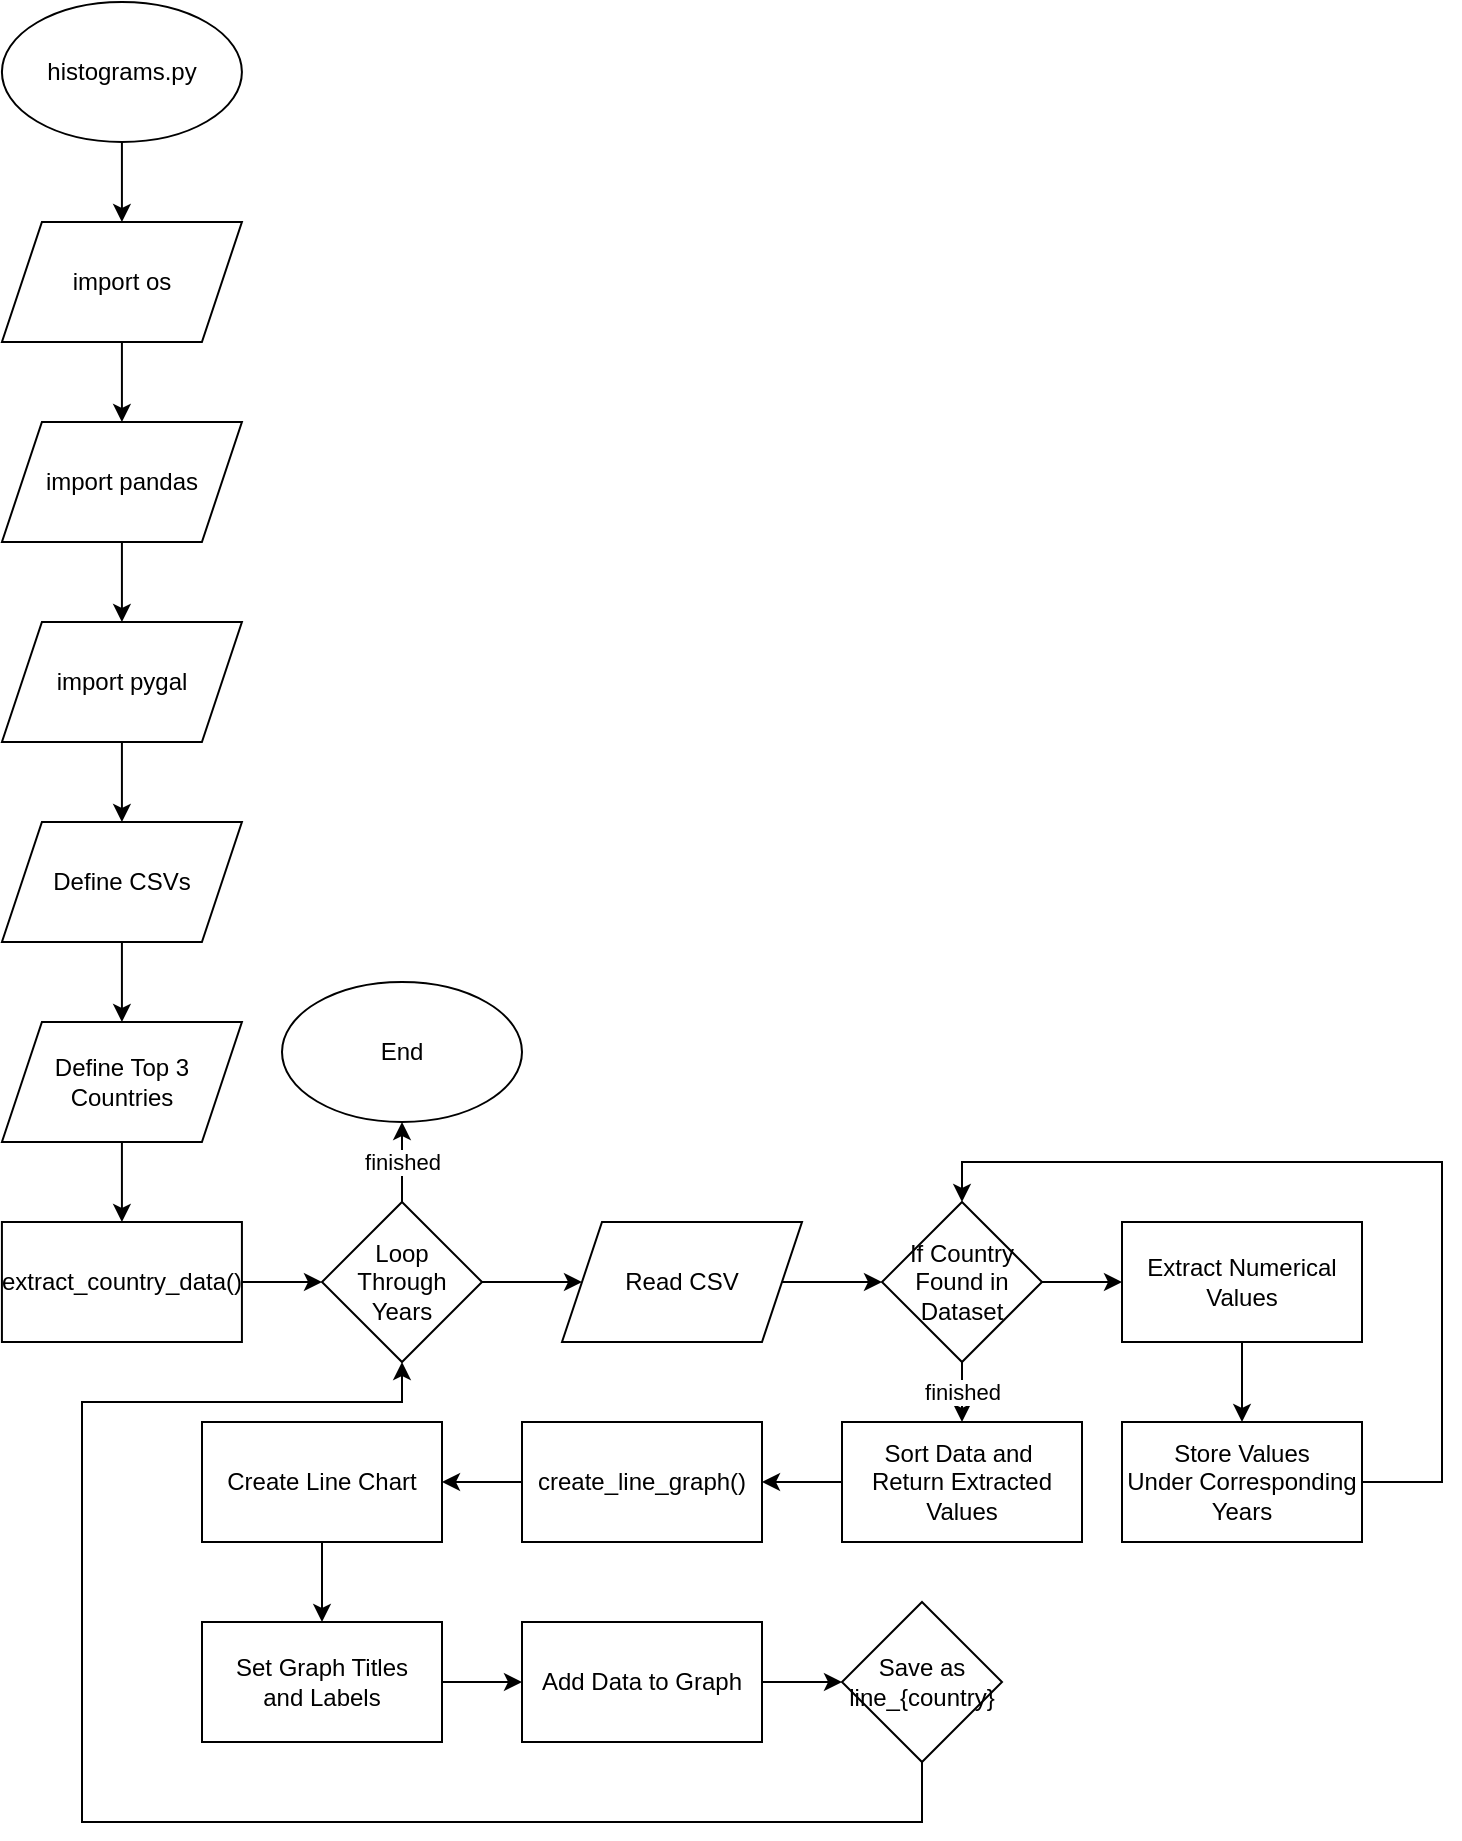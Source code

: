<mxfile version="26.1.0">
  <diagram id="C5RBs43oDa-KdzZeNtuy" name="Page-1">
    <mxGraphModel dx="2333" dy="1238" grid="1" gridSize="10" guides="1" tooltips="1" connect="1" arrows="1" fold="1" page="1" pageScale="1" pageWidth="827" pageHeight="1169" math="0" shadow="0">
      <root>
        <mxCell id="WIyWlLk6GJQsqaUBKTNV-0" />
        <mxCell id="WIyWlLk6GJQsqaUBKTNV-1" parent="WIyWlLk6GJQsqaUBKTNV-0" />
        <mxCell id="iXmqzpFQKqinNQqxrl1--34" style="edgeStyle=orthogonalEdgeStyle;rounded=0;orthogonalLoop=1;jettySize=auto;html=1;" parent="WIyWlLk6GJQsqaUBKTNV-1" source="iXmqzpFQKqinNQqxrl1--1" target="iXmqzpFQKqinNQqxrl1--32" edge="1">
          <mxGeometry relative="1" as="geometry" />
        </mxCell>
        <mxCell id="iXmqzpFQKqinNQqxrl1--1" value="&lt;p&gt;histograms.py&lt;/p&gt;" style="ellipse;whiteSpace=wrap;html=1;" parent="WIyWlLk6GJQsqaUBKTNV-1" vertex="1">
          <mxGeometry x="39.96" y="10" width="120" height="70" as="geometry" />
        </mxCell>
        <mxCell id="iXmqzpFQKqinNQqxrl1--26" style="edgeStyle=orthogonalEdgeStyle;rounded=0;orthogonalLoop=1;jettySize=auto;html=1;entryX=0.5;entryY=0;entryDx=0;entryDy=0;" parent="WIyWlLk6GJQsqaUBKTNV-1" source="iXmqzpFQKqinNQqxrl1--2" target="iXmqzpFQKqinNQqxrl1--25" edge="1">
          <mxGeometry relative="1" as="geometry" />
        </mxCell>
        <mxCell id="iXmqzpFQKqinNQqxrl1--2" value="import pandas" style="shape=parallelogram;perimeter=parallelogramPerimeter;whiteSpace=wrap;html=1;fixedSize=1;" parent="WIyWlLk6GJQsqaUBKTNV-1" vertex="1">
          <mxGeometry x="39.96" y="220" width="120" height="60" as="geometry" />
        </mxCell>
        <mxCell id="ebi25rhOZYfi02CDMm35-1" style="edgeStyle=orthogonalEdgeStyle;rounded=0;orthogonalLoop=1;jettySize=auto;html=1;entryX=0.5;entryY=0;entryDx=0;entryDy=0;" parent="WIyWlLk6GJQsqaUBKTNV-1" source="iXmqzpFQKqinNQqxrl1--25" target="ebi25rhOZYfi02CDMm35-0" edge="1">
          <mxGeometry relative="1" as="geometry" />
        </mxCell>
        <mxCell id="iXmqzpFQKqinNQqxrl1--25" value="import pygal" style="shape=parallelogram;perimeter=parallelogramPerimeter;whiteSpace=wrap;html=1;fixedSize=1;" parent="WIyWlLk6GJQsqaUBKTNV-1" vertex="1">
          <mxGeometry x="39.96" y="320" width="120" height="60" as="geometry" />
        </mxCell>
        <mxCell id="iXmqzpFQKqinNQqxrl1--33" style="edgeStyle=orthogonalEdgeStyle;rounded=0;orthogonalLoop=1;jettySize=auto;html=1;entryX=0.5;entryY=0;entryDx=0;entryDy=0;" parent="WIyWlLk6GJQsqaUBKTNV-1" source="iXmqzpFQKqinNQqxrl1--32" target="iXmqzpFQKqinNQqxrl1--2" edge="1">
          <mxGeometry relative="1" as="geometry" />
        </mxCell>
        <mxCell id="iXmqzpFQKqinNQqxrl1--32" value="&lt;font face=&quot;Helvetica&quot;&gt;import os&lt;/font&gt;" style="shape=parallelogram;perimeter=parallelogramPerimeter;whiteSpace=wrap;html=1;fixedSize=1;" parent="WIyWlLk6GJQsqaUBKTNV-1" vertex="1">
          <mxGeometry x="39.96" y="120" width="120" height="60" as="geometry" />
        </mxCell>
        <mxCell id="mG5YyNLUCqAut8_NGiAm-1" value="" style="edgeStyle=orthogonalEdgeStyle;rounded=0;orthogonalLoop=1;jettySize=auto;html=1;" parent="WIyWlLk6GJQsqaUBKTNV-1" source="ebi25rhOZYfi02CDMm35-0" target="mG5YyNLUCqAut8_NGiAm-0" edge="1">
          <mxGeometry relative="1" as="geometry" />
        </mxCell>
        <mxCell id="ebi25rhOZYfi02CDMm35-0" value="Define CSVs" style="shape=parallelogram;perimeter=parallelogramPerimeter;whiteSpace=wrap;html=1;fixedSize=1;" parent="WIyWlLk6GJQsqaUBKTNV-1" vertex="1">
          <mxGeometry x="39.96" y="420" width="120" height="60" as="geometry" />
        </mxCell>
        <mxCell id="mG5YyNLUCqAut8_NGiAm-7" value="" style="edgeStyle=orthogonalEdgeStyle;rounded=0;orthogonalLoop=1;jettySize=auto;html=1;" parent="WIyWlLk6GJQsqaUBKTNV-1" source="ebi25rhOZYfi02CDMm35-2" target="mG5YyNLUCqAut8_NGiAm-6" edge="1">
          <mxGeometry relative="1" as="geometry" />
        </mxCell>
        <mxCell id="mG5YyNLUCqAut8_NGiAm-27" value="finished" style="edgeStyle=orthogonalEdgeStyle;rounded=0;orthogonalLoop=1;jettySize=auto;html=1;" parent="WIyWlLk6GJQsqaUBKTNV-1" source="ebi25rhOZYfi02CDMm35-2" target="mG5YyNLUCqAut8_NGiAm-26" edge="1">
          <mxGeometry relative="1" as="geometry" />
        </mxCell>
        <mxCell id="ebi25rhOZYfi02CDMm35-2" value="Loop&lt;div&gt;Through&lt;br&gt;Years&lt;/div&gt;" style="rhombus;whiteSpace=wrap;html=1;" parent="WIyWlLk6GJQsqaUBKTNV-1" vertex="1">
          <mxGeometry x="200" y="610" width="80" height="80" as="geometry" />
        </mxCell>
        <mxCell id="mG5YyNLUCqAut8_NGiAm-3" value="" style="edgeStyle=orthogonalEdgeStyle;rounded=0;orthogonalLoop=1;jettySize=auto;html=1;" parent="WIyWlLk6GJQsqaUBKTNV-1" source="mG5YyNLUCqAut8_NGiAm-0" target="mG5YyNLUCqAut8_NGiAm-2" edge="1">
          <mxGeometry relative="1" as="geometry" />
        </mxCell>
        <mxCell id="mG5YyNLUCqAut8_NGiAm-0" value="Define Top 3&lt;div&gt;Countries&lt;/div&gt;" style="shape=parallelogram;perimeter=parallelogramPerimeter;whiteSpace=wrap;html=1;fixedSize=1;" parent="WIyWlLk6GJQsqaUBKTNV-1" vertex="1">
          <mxGeometry x="39.96" y="520" width="120" height="60" as="geometry" />
        </mxCell>
        <mxCell id="mG5YyNLUCqAut8_NGiAm-4" style="edgeStyle=orthogonalEdgeStyle;rounded=0;orthogonalLoop=1;jettySize=auto;html=1;" parent="WIyWlLk6GJQsqaUBKTNV-1" source="mG5YyNLUCqAut8_NGiAm-2" target="ebi25rhOZYfi02CDMm35-2" edge="1">
          <mxGeometry relative="1" as="geometry" />
        </mxCell>
        <mxCell id="mG5YyNLUCqAut8_NGiAm-2" value="extract_country_data()" style="rounded=0;whiteSpace=wrap;html=1;" parent="WIyWlLk6GJQsqaUBKTNV-1" vertex="1">
          <mxGeometry x="39.96" y="620" width="120" height="60" as="geometry" />
        </mxCell>
        <mxCell id="mG5YyNLUCqAut8_NGiAm-9" value="" style="edgeStyle=orthogonalEdgeStyle;rounded=0;orthogonalLoop=1;jettySize=auto;html=1;" parent="WIyWlLk6GJQsqaUBKTNV-1" source="mG5YyNLUCqAut8_NGiAm-6" target="mG5YyNLUCqAut8_NGiAm-8" edge="1">
          <mxGeometry relative="1" as="geometry" />
        </mxCell>
        <mxCell id="mG5YyNLUCqAut8_NGiAm-6" value="Read CSV" style="shape=parallelogram;perimeter=parallelogramPerimeter;whiteSpace=wrap;html=1;fixedSize=1;" parent="WIyWlLk6GJQsqaUBKTNV-1" vertex="1">
          <mxGeometry x="320" y="620" width="120" height="60" as="geometry" />
        </mxCell>
        <mxCell id="mG5YyNLUCqAut8_NGiAm-11" value="" style="edgeStyle=orthogonalEdgeStyle;rounded=0;orthogonalLoop=1;jettySize=auto;html=1;" parent="WIyWlLk6GJQsqaUBKTNV-1" source="mG5YyNLUCqAut8_NGiAm-8" target="mG5YyNLUCqAut8_NGiAm-10" edge="1">
          <mxGeometry relative="1" as="geometry" />
        </mxCell>
        <mxCell id="mG5YyNLUCqAut8_NGiAm-16" value="finished" style="edgeStyle=orthogonalEdgeStyle;rounded=0;orthogonalLoop=1;jettySize=auto;html=1;" parent="WIyWlLk6GJQsqaUBKTNV-1" source="mG5YyNLUCqAut8_NGiAm-8" target="mG5YyNLUCqAut8_NGiAm-15" edge="1">
          <mxGeometry relative="1" as="geometry" />
        </mxCell>
        <mxCell id="mG5YyNLUCqAut8_NGiAm-8" value="If&amp;nbsp;&lt;span style=&quot;background-color: transparent; color: light-dark(rgb(0, 0, 0), rgb(255, 255, 255));&quot;&gt;Country&lt;/span&gt;&lt;div&gt;Found in&lt;/div&gt;&lt;div&gt;Dataset&lt;/div&gt;" style="rhombus;whiteSpace=wrap;html=1;" parent="WIyWlLk6GJQsqaUBKTNV-1" vertex="1">
          <mxGeometry x="480" y="610" width="80" height="80" as="geometry" />
        </mxCell>
        <mxCell id="mG5YyNLUCqAut8_NGiAm-13" value="" style="edgeStyle=orthogonalEdgeStyle;rounded=0;orthogonalLoop=1;jettySize=auto;html=1;" parent="WIyWlLk6GJQsqaUBKTNV-1" source="mG5YyNLUCqAut8_NGiAm-10" target="mG5YyNLUCqAut8_NGiAm-12" edge="1">
          <mxGeometry relative="1" as="geometry" />
        </mxCell>
        <mxCell id="mG5YyNLUCqAut8_NGiAm-10" value="Extract Numerical&lt;div&gt;Values&lt;/div&gt;" style="rounded=0;whiteSpace=wrap;html=1;" parent="WIyWlLk6GJQsqaUBKTNV-1" vertex="1">
          <mxGeometry x="600" y="620" width="120" height="60" as="geometry" />
        </mxCell>
        <mxCell id="mG5YyNLUCqAut8_NGiAm-14" style="edgeStyle=orthogonalEdgeStyle;rounded=0;orthogonalLoop=1;jettySize=auto;html=1;entryX=0.5;entryY=0;entryDx=0;entryDy=0;" parent="WIyWlLk6GJQsqaUBKTNV-1" source="mG5YyNLUCqAut8_NGiAm-12" target="mG5YyNLUCqAut8_NGiAm-8" edge="1">
          <mxGeometry relative="1" as="geometry">
            <Array as="points">
              <mxPoint x="760" y="750" />
              <mxPoint x="760" y="590" />
              <mxPoint x="520" y="590" />
            </Array>
          </mxGeometry>
        </mxCell>
        <mxCell id="mG5YyNLUCqAut8_NGiAm-12" value="Store Values&lt;div&gt;Under Corresponding&lt;/div&gt;&lt;div&gt;Years&lt;/div&gt;" style="rounded=0;whiteSpace=wrap;html=1;" parent="WIyWlLk6GJQsqaUBKTNV-1" vertex="1">
          <mxGeometry x="600" y="720" width="120" height="60" as="geometry" />
        </mxCell>
        <mxCell id="mG5YyNLUCqAut8_NGiAm-18" value="" style="edgeStyle=orthogonalEdgeStyle;rounded=0;orthogonalLoop=1;jettySize=auto;html=1;" parent="WIyWlLk6GJQsqaUBKTNV-1" source="mG5YyNLUCqAut8_NGiAm-15" target="mG5YyNLUCqAut8_NGiAm-17" edge="1">
          <mxGeometry relative="1" as="geometry" />
        </mxCell>
        <mxCell id="mG5YyNLUCqAut8_NGiAm-15" value="Sort Data and&amp;nbsp;&lt;div&gt;Return Extracted&lt;/div&gt;&lt;div&gt;Values&lt;/div&gt;" style="rounded=0;whiteSpace=wrap;html=1;" parent="WIyWlLk6GJQsqaUBKTNV-1" vertex="1">
          <mxGeometry x="460" y="720" width="120" height="60" as="geometry" />
        </mxCell>
        <mxCell id="mG5YyNLUCqAut8_NGiAm-20" value="" style="edgeStyle=orthogonalEdgeStyle;rounded=0;orthogonalLoop=1;jettySize=auto;html=1;" parent="WIyWlLk6GJQsqaUBKTNV-1" source="mG5YyNLUCqAut8_NGiAm-17" target="mG5YyNLUCqAut8_NGiAm-19" edge="1">
          <mxGeometry relative="1" as="geometry" />
        </mxCell>
        <mxCell id="mG5YyNLUCqAut8_NGiAm-17" value="create_line_graph()" style="rounded=0;whiteSpace=wrap;html=1;" parent="WIyWlLk6GJQsqaUBKTNV-1" vertex="1">
          <mxGeometry x="300" y="720" width="120" height="60" as="geometry" />
        </mxCell>
        <mxCell id="mG5YyNLUCqAut8_NGiAm-22" value="" style="edgeStyle=orthogonalEdgeStyle;rounded=0;orthogonalLoop=1;jettySize=auto;html=1;" parent="WIyWlLk6GJQsqaUBKTNV-1" source="mG5YyNLUCqAut8_NGiAm-19" target="mG5YyNLUCqAut8_NGiAm-21" edge="1">
          <mxGeometry relative="1" as="geometry" />
        </mxCell>
        <mxCell id="mG5YyNLUCqAut8_NGiAm-19" value="Create Line Chart" style="rounded=0;whiteSpace=wrap;html=1;" parent="WIyWlLk6GJQsqaUBKTNV-1" vertex="1">
          <mxGeometry x="140" y="720" width="120" height="60" as="geometry" />
        </mxCell>
        <mxCell id="mG5YyNLUCqAut8_NGiAm-24" value="" style="edgeStyle=orthogonalEdgeStyle;rounded=0;orthogonalLoop=1;jettySize=auto;html=1;" parent="WIyWlLk6GJQsqaUBKTNV-1" source="mG5YyNLUCqAut8_NGiAm-21" target="mG5YyNLUCqAut8_NGiAm-23" edge="1">
          <mxGeometry relative="1" as="geometry" />
        </mxCell>
        <mxCell id="mG5YyNLUCqAut8_NGiAm-21" value="Set Graph Titles&lt;div&gt;and Labels&lt;/div&gt;" style="rounded=0;whiteSpace=wrap;html=1;" parent="WIyWlLk6GJQsqaUBKTNV-1" vertex="1">
          <mxGeometry x="140" y="820" width="120" height="60" as="geometry" />
        </mxCell>
        <mxCell id="mG5YyNLUCqAut8_NGiAm-25" style="edgeStyle=orthogonalEdgeStyle;rounded=0;orthogonalLoop=1;jettySize=auto;html=1;" parent="WIyWlLk6GJQsqaUBKTNV-1" source="mG5YyNLUCqAut8_NGiAm-23" edge="1">
          <mxGeometry relative="1" as="geometry">
            <mxPoint x="460" y="850.0" as="targetPoint" />
          </mxGeometry>
        </mxCell>
        <mxCell id="mG5YyNLUCqAut8_NGiAm-23" value="Add Data to Graph" style="rounded=0;whiteSpace=wrap;html=1;" parent="WIyWlLk6GJQsqaUBKTNV-1" vertex="1">
          <mxGeometry x="300" y="820" width="120" height="60" as="geometry" />
        </mxCell>
        <mxCell id="mG5YyNLUCqAut8_NGiAm-26" value="&lt;p&gt;End&lt;/p&gt;" style="ellipse;whiteSpace=wrap;html=1;" parent="WIyWlLk6GJQsqaUBKTNV-1" vertex="1">
          <mxGeometry x="180" y="500" width="120" height="70" as="geometry" />
        </mxCell>
        <mxCell id="mG5YyNLUCqAut8_NGiAm-29" style="edgeStyle=orthogonalEdgeStyle;rounded=0;orthogonalLoop=1;jettySize=auto;html=1;entryX=0.5;entryY=1;entryDx=0;entryDy=0;" parent="WIyWlLk6GJQsqaUBKTNV-1" source="mG5YyNLUCqAut8_NGiAm-28" target="ebi25rhOZYfi02CDMm35-2" edge="1">
          <mxGeometry relative="1" as="geometry">
            <Array as="points">
              <mxPoint x="500" y="920" />
              <mxPoint x="80" y="920" />
              <mxPoint x="80" y="710" />
              <mxPoint x="240" y="710" />
            </Array>
          </mxGeometry>
        </mxCell>
        <mxCell id="mG5YyNLUCqAut8_NGiAm-28" value="Save as&lt;div&gt;line_{country}&lt;/div&gt;" style="rhombus;whiteSpace=wrap;html=1;" parent="WIyWlLk6GJQsqaUBKTNV-1" vertex="1">
          <mxGeometry x="460" y="810" width="80" height="80" as="geometry" />
        </mxCell>
      </root>
    </mxGraphModel>
  </diagram>
</mxfile>
